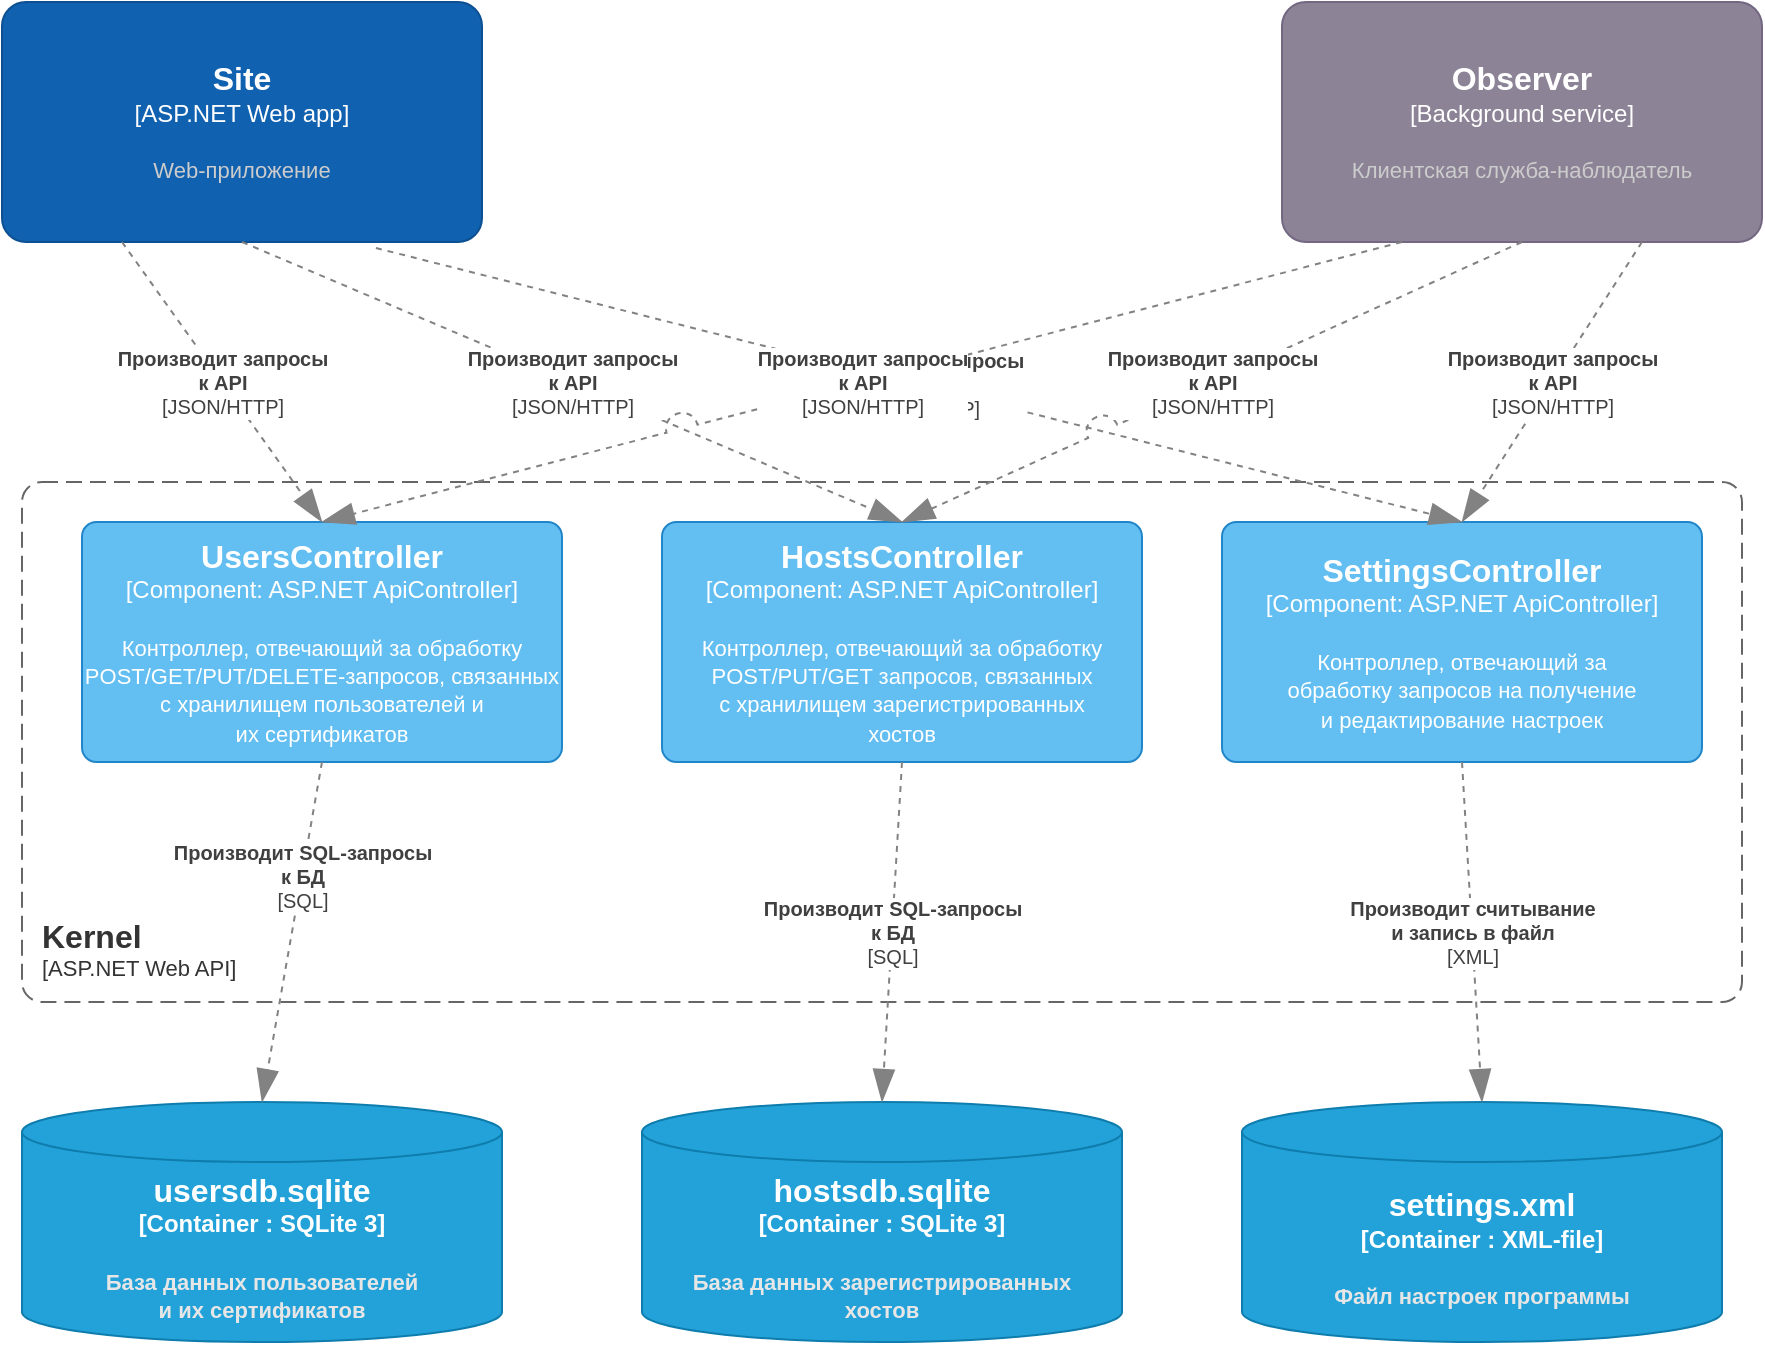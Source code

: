 <mxfile version="16.6.8" type="device"><diagram id="nX7aJRzH4teqrg6jZzLc" name="Page-1"><mxGraphModel dx="1422" dy="765" grid="1" gridSize="10" guides="1" tooltips="1" connect="1" arrows="1" fold="1" page="1" pageScale="1" pageWidth="1169" pageHeight="827" math="0" shadow="0"><root><mxCell id="0"/><mxCell id="1" parent="0"/><object placeholders="1" c4Name="Site" c4Type="ASP.NET Web app" c4Description="Web-приложение" label="&lt;font style=&quot;font-size: 16px&quot;&gt;&lt;b&gt;%c4Name%&lt;/b&gt;&lt;/font&gt;&lt;div&gt;[%c4Type%]&lt;/div&gt;&lt;br&gt;&lt;div&gt;&lt;font style=&quot;font-size: 11px&quot;&gt;&lt;font color=&quot;#cccccc&quot;&gt;%c4Description%&lt;/font&gt;&lt;/div&gt;" id="vqpuRSC6gua9oXsJ_tIg-1"><mxCell style="rounded=1;whiteSpace=wrap;html=1;labelBackgroundColor=none;fillColor=#1061B0;fontColor=#ffffff;align=center;arcSize=10;strokeColor=#0D5091;metaEdit=1;resizable=0;points=[[0.25,0,0],[0.5,0,0],[0.75,0,0],[1,0.25,0],[1,0.5,0],[1,0.75,0],[0.75,1,0],[0.5,1,0],[0.25,1,0],[0,0.75,0],[0,0.5,0],[0,0.25,0]];" parent="1" vertex="1"><mxGeometry x="160" y="40" width="240" height="120" as="geometry"/></mxCell></object><object placeholders="1" c4Name="Observer" c4Type="Background service" c4Description="Клиентская служба-наблюдатель" label="&lt;font style=&quot;font-size: 16px&quot;&gt;&lt;b&gt;%c4Name%&lt;/b&gt;&lt;/font&gt;&lt;div&gt;[%c4Type%]&lt;/div&gt;&lt;br&gt;&lt;div&gt;&lt;font style=&quot;font-size: 11px&quot;&gt;&lt;font color=&quot;#cccccc&quot;&gt;%c4Description%&lt;/font&gt;&lt;/div&gt;" id="vqpuRSC6gua9oXsJ_tIg-3"><mxCell style="rounded=1;whiteSpace=wrap;html=1;labelBackgroundColor=none;fillColor=#8C8496;fontColor=#ffffff;align=center;arcSize=10;strokeColor=#736782;metaEdit=1;resizable=0;points=[[0.25,0,0],[0.5,0,0],[0.75,0,0],[1,0.25,0],[1,0.5,0],[1,0.75,0],[0.75,1,0],[0.5,1,0],[0.25,1,0],[0,0.75,0],[0,0.5,0],[0,0.25,0]];" parent="1" vertex="1"><mxGeometry x="800" y="40" width="240" height="120" as="geometry"/></mxCell></object><object placeholders="1" c4Name="Kernel" c4Type="ContainerScopeBoundary" c4Application="ASP.NET Web API" label="&lt;font style=&quot;font-size: 16px&quot;&gt;&lt;b&gt;&lt;div style=&quot;text-align: left&quot;&gt;%c4Name%&lt;/div&gt;&lt;/b&gt;&lt;/font&gt;&lt;div style=&quot;text-align: left&quot;&gt;[%c4Application%]&lt;/div&gt;" id="vqpuRSC6gua9oXsJ_tIg-4"><mxCell style="rounded=1;fontSize=11;whiteSpace=wrap;html=1;dashed=1;arcSize=20;fillColor=none;strokeColor=#666666;fontColor=#333333;labelBackgroundColor=none;align=left;verticalAlign=bottom;labelBorderColor=none;spacingTop=0;spacing=10;dashPattern=8 4;metaEdit=1;rotatable=0;perimeter=rectanglePerimeter;noLabel=0;labelPadding=0;allowArrows=0;connectable=0;expand=0;recursiveResize=0;editable=1;pointerEvents=0;absoluteArcSize=1;points=[[0.25,0,0],[0.5,0,0],[0.75,0,0],[1,0.25,0],[1,0.5,0],[1,0.75,0],[0.75,1,0],[0.5,1,0],[0.25,1,0],[0,0.75,0],[0,0.5,0],[0,0.25,0]];" parent="1" vertex="1"><mxGeometry x="170" y="280" width="860" height="260" as="geometry"/></mxCell></object><object placeholders="1" c4Name="UsersController" c4Type="Component" c4Technology="ASP.NET ApiController" c4Description="Контроллер, отвечающий за обработку&#10;POST/GET/PUT/DELETE-запросов, связанных&#10;с хранилищем пользователей и&#10;их сертификатов" label="&lt;font style=&quot;font-size: 16px&quot;&gt;&lt;b&gt;%c4Name%&lt;/b&gt;&lt;/font&gt;&lt;div&gt;[%c4Type%: %c4Technology%]&lt;/div&gt;&lt;br&gt;&lt;div&gt;&lt;font style=&quot;font-size: 11px&quot;&gt;%c4Description%&lt;/font&gt;&lt;/div&gt;" id="vqpuRSC6gua9oXsJ_tIg-5"><mxCell style="rounded=1;whiteSpace=wrap;html=1;labelBackgroundColor=none;fillColor=#63BEF2;fontColor=#ffffff;align=center;arcSize=6;strokeColor=#2086C9;metaEdit=1;resizable=0;points=[[0.25,0,0],[0.5,0,0],[0.75,0,0],[1,0.25,0],[1,0.5,0],[1,0.75,0],[0.75,1,0],[0.5,1,0],[0.25,1,0],[0,0.75,0],[0,0.5,0],[0,0.25,0]];" parent="1" vertex="1"><mxGeometry x="200" y="300" width="240" height="120" as="geometry"/></mxCell></object><object placeholders="1" c4Name="HostsController" c4Type="Component" c4Technology="ASP.NET ApiController" c4Description="Контроллер, отвечающий за обработку&#10;POST/PUT/GET запросов, связанных&#10;с хранилищем зарегистрированных &#10;хостов" label="&lt;font style=&quot;font-size: 16px&quot;&gt;&lt;b&gt;%c4Name%&lt;/b&gt;&lt;/font&gt;&lt;div&gt;[%c4Type%: %c4Technology%]&lt;/div&gt;&lt;br&gt;&lt;div&gt;&lt;font style=&quot;font-size: 11px&quot;&gt;%c4Description%&lt;/font&gt;&lt;/div&gt;" id="vqpuRSC6gua9oXsJ_tIg-6"><mxCell style="rounded=1;whiteSpace=wrap;html=1;labelBackgroundColor=none;fillColor=#63BEF2;fontColor=#ffffff;align=center;arcSize=6;strokeColor=#2086C9;metaEdit=1;resizable=0;points=[[0.25,0,0],[0.5,0,0],[0.75,0,0],[1,0.25,0],[1,0.5,0],[1,0.75,0],[0.75,1,0],[0.5,1,0],[0.25,1,0],[0,0.75,0],[0,0.5,0],[0,0.25,0]];" parent="1" vertex="1"><mxGeometry x="490" y="300" width="240" height="120" as="geometry"/></mxCell></object><object placeholders="1" c4Name="SettingsController" c4Type="Component" c4Technology="ASP.NET ApiController" c4Description="Контроллер, отвечающий за &#10;обработку запросов на получение&#10;и редактирование настроек" label="&lt;font style=&quot;font-size: 16px&quot;&gt;&lt;b&gt;%c4Name%&lt;/b&gt;&lt;/font&gt;&lt;div&gt;[%c4Type%: %c4Technology%]&lt;/div&gt;&lt;br&gt;&lt;div&gt;&lt;font style=&quot;font-size: 11px&quot;&gt;%c4Description%&lt;/font&gt;&lt;/div&gt;" id="vqpuRSC6gua9oXsJ_tIg-7"><mxCell style="rounded=1;whiteSpace=wrap;html=1;labelBackgroundColor=none;fillColor=#63BEF2;fontColor=#ffffff;align=center;arcSize=6;strokeColor=#2086C9;metaEdit=1;resizable=0;points=[[0.25,0,0],[0.5,0,0],[0.75,0,0],[1,0.25,0],[1,0.5,0],[1,0.75,0],[0.75,1,0],[0.5,1,0],[0.25,1,0],[0,0.75,0],[0,0.5,0],[0,0.25,0]];" parent="1" vertex="1"><mxGeometry x="770" y="300" width="240" height="120" as="geometry"/></mxCell></object><object placeholders="1" c4Type="Relationship" c4Technology="JSON/HTTP" c4Description="Производит запросы &#10;к API" label="&lt;div style=&quot;text-align: left&quot;&gt;&lt;div style=&quot;text-align: center&quot;&gt;&lt;b&gt;%c4Description%&lt;/b&gt;&lt;/div&gt;&lt;div style=&quot;text-align: center&quot;&gt;[%c4Technology%]&lt;/div&gt;&lt;/div&gt;" id="vqpuRSC6gua9oXsJ_tIg-8"><mxCell style="endArrow=blockThin;html=1;fontSize=10;fontColor=#404040;strokeWidth=1;endFill=1;strokeColor=#828282;elbow=vertical;metaEdit=1;endSize=14;startSize=14;jumpStyle=arc;jumpSize=16;rounded=0;dashed=1;exitX=0.25;exitY=1;exitDx=0;exitDy=0;exitPerimeter=0;entryX=0.5;entryY=0;entryDx=0;entryDy=0;entryPerimeter=0;" parent="1" source="vqpuRSC6gua9oXsJ_tIg-1" target="vqpuRSC6gua9oXsJ_tIg-5" edge="1"><mxGeometry width="240" relative="1" as="geometry"><mxPoint x="280" y="440" as="sourcePoint"/><mxPoint x="520" y="440" as="targetPoint"/></mxGeometry></mxCell></object><object placeholders="1" c4Type="Relationship" c4Technology="JSON/HTTP" c4Description="Производит запросы &#10;к API" label="&lt;div style=&quot;text-align: left&quot;&gt;&lt;div style=&quot;text-align: center&quot;&gt;&lt;b&gt;%c4Description%&lt;/b&gt;&lt;/div&gt;&lt;div style=&quot;text-align: center&quot;&gt;[%c4Technology%]&lt;/div&gt;&lt;/div&gt;" id="vqpuRSC6gua9oXsJ_tIg-9"><mxCell style="endArrow=blockThin;html=1;fontSize=10;fontColor=#404040;strokeWidth=1;endFill=1;strokeColor=#828282;elbow=vertical;metaEdit=1;endSize=14;startSize=14;jumpStyle=arc;jumpSize=16;rounded=0;dashed=1;exitX=0.5;exitY=1;exitDx=0;exitDy=0;exitPerimeter=0;entryX=0.5;entryY=0;entryDx=0;entryDy=0;entryPerimeter=0;" parent="1" source="vqpuRSC6gua9oXsJ_tIg-1" target="vqpuRSC6gua9oXsJ_tIg-6" edge="1"><mxGeometry width="240" relative="1" as="geometry"><mxPoint x="410" y="430" as="sourcePoint"/><mxPoint x="650" y="430" as="targetPoint"/></mxGeometry></mxCell></object><object placeholders="1" c4Type="Relationship" c4Technology="JSON/HTTP" c4Description="Производит запросы&#10;к API" label="&lt;div style=&quot;text-align: left&quot;&gt;&lt;div style=&quot;text-align: center&quot;&gt;&lt;b&gt;%c4Description%&lt;/b&gt;&lt;/div&gt;&lt;div style=&quot;text-align: center&quot;&gt;[%c4Technology%]&lt;/div&gt;&lt;/div&gt;" id="vqpuRSC6gua9oXsJ_tIg-10"><mxCell style="endArrow=blockThin;html=1;fontSize=10;fontColor=#404040;strokeWidth=1;endFill=1;strokeColor=#828282;elbow=vertical;metaEdit=1;endSize=14;startSize=14;jumpStyle=arc;jumpSize=16;rounded=0;dashed=1;exitX=0.779;exitY=1.025;exitDx=0;exitDy=0;exitPerimeter=0;entryX=0.5;entryY=0;entryDx=0;entryDy=0;entryPerimeter=0;" parent="1" source="vqpuRSC6gua9oXsJ_tIg-1" target="vqpuRSC6gua9oXsJ_tIg-7" edge="1"><mxGeometry width="240" relative="1" as="geometry"><mxPoint x="410" y="450" as="sourcePoint"/><mxPoint x="650" y="450" as="targetPoint"/></mxGeometry></mxCell></object><object placeholders="1" c4Type="usersdb.sqlite" c4Container="Container " c4Technology="SQLite 3" c4Description="База данных пользователей&#10;и их сертификатов" label="&lt;font style=&quot;font-size: 16px&quot;&gt;&lt;b&gt;%c4Type%&lt;/font&gt;&lt;div&gt;[%c4Container%:&amp;nbsp;%c4Technology%]&lt;/div&gt;&lt;br&gt;&lt;div&gt;&lt;font style=&quot;font-size: 11px&quot;&gt;&lt;font color=&quot;#E6E6E6&quot;&gt;%c4Description%&lt;/font&gt;&lt;/div&gt;" id="vqpuRSC6gua9oXsJ_tIg-11"><mxCell style="shape=cylinder3;size=15;whiteSpace=wrap;html=1;boundedLbl=1;rounded=0;labelBackgroundColor=none;fillColor=#23A2D9;fontSize=12;fontColor=#ffffff;align=center;strokeColor=#0E7DAD;metaEdit=1;points=[[0.5,0,0],[1,0.25,0],[1,0.5,0],[1,0.75,0],[0.5,1,0],[0,0.75,0],[0,0.5,0],[0,0.25,0]];resizable=0;" parent="1" vertex="1"><mxGeometry x="170" y="590" width="240" height="120" as="geometry"/></mxCell></object><object placeholders="1" c4Type="Relationship" c4Technology="JSON/HTTP" c4Description="Производит запросы &#10;к API" label="&lt;div style=&quot;text-align: left&quot;&gt;&lt;div style=&quot;text-align: center&quot;&gt;&lt;b&gt;%c4Description%&lt;/b&gt;&lt;/div&gt;&lt;div style=&quot;text-align: center&quot;&gt;[%c4Technology%]&lt;/div&gt;&lt;/div&gt;" id="vqpuRSC6gua9oXsJ_tIg-13"><mxCell style="endArrow=blockThin;html=1;fontSize=10;fontColor=#404040;strokeWidth=1;endFill=1;strokeColor=#828282;elbow=vertical;metaEdit=1;endSize=14;startSize=14;jumpStyle=arc;jumpSize=16;rounded=0;dashed=1;exitX=0.25;exitY=1;exitDx=0;exitDy=0;exitPerimeter=0;entryX=0.5;entryY=0;entryDx=0;entryDy=0;entryPerimeter=0;" parent="1" source="vqpuRSC6gua9oXsJ_tIg-3" target="vqpuRSC6gua9oXsJ_tIg-5" edge="1"><mxGeometry width="240" relative="1" as="geometry"><mxPoint x="585" y="40" as="sourcePoint"/><mxPoint x="685" y="180" as="targetPoint"/></mxGeometry></mxCell></object><object placeholders="1" c4Type="Relationship" c4Technology="JSON/HTTP" c4Description="Производит запросы &#10;к API" label="&lt;div style=&quot;text-align: left&quot;&gt;&lt;div style=&quot;text-align: center&quot;&gt;&lt;b&gt;%c4Description%&lt;/b&gt;&lt;/div&gt;&lt;div style=&quot;text-align: center&quot;&gt;[%c4Technology%]&lt;/div&gt;&lt;/div&gt;" id="vqpuRSC6gua9oXsJ_tIg-14"><mxCell style="endArrow=blockThin;html=1;fontSize=10;fontColor=#404040;strokeWidth=1;endFill=1;strokeColor=#828282;elbow=vertical;metaEdit=1;endSize=14;startSize=14;jumpStyle=arc;jumpSize=16;rounded=0;dashed=1;exitX=0.75;exitY=1;exitDx=0;exitDy=0;exitPerimeter=0;entryX=0.5;entryY=0;entryDx=0;entryDy=0;entryPerimeter=0;" parent="1" source="vqpuRSC6gua9oXsJ_tIg-3" target="vqpuRSC6gua9oXsJ_tIg-7" edge="1"><mxGeometry width="240" relative="1" as="geometry"><mxPoint x="490" y="30" as="sourcePoint"/><mxPoint x="590" y="170" as="targetPoint"/></mxGeometry></mxCell></object><object placeholders="1" c4Type="Relationship" c4Technology="JSON/HTTP" c4Description="Производит запросы &#10;к API" label="&lt;div style=&quot;text-align: left&quot;&gt;&lt;div style=&quot;text-align: center&quot;&gt;&lt;b&gt;%c4Description%&lt;/b&gt;&lt;/div&gt;&lt;div style=&quot;text-align: center&quot;&gt;[%c4Technology%]&lt;/div&gt;&lt;/div&gt;" id="vqpuRSC6gua9oXsJ_tIg-15"><mxCell style="endArrow=blockThin;html=1;fontSize=10;fontColor=#404040;strokeWidth=1;endFill=1;strokeColor=#828282;elbow=vertical;metaEdit=1;endSize=14;startSize=14;jumpStyle=arc;jumpSize=16;rounded=0;dashed=1;exitX=0.5;exitY=1;exitDx=0;exitDy=0;exitPerimeter=0;entryX=0.5;entryY=0;entryDx=0;entryDy=0;entryPerimeter=0;" parent="1" source="vqpuRSC6gua9oXsJ_tIg-3" target="vqpuRSC6gua9oXsJ_tIg-6" edge="1"><mxGeometry width="240" relative="1" as="geometry"><mxPoint x="450" y="70" as="sourcePoint"/><mxPoint x="550" y="210" as="targetPoint"/></mxGeometry></mxCell></object><object placeholders="1" c4Type="hostsdb.sqlite" c4Container="Container " c4Technology="SQLite 3" c4Description="База данных зарегистрированных&#10;хостов" label="&lt;font style=&quot;font-size: 16px&quot;&gt;&lt;b&gt;%c4Type%&lt;/font&gt;&lt;div&gt;[%c4Container%:&amp;nbsp;%c4Technology%]&lt;/div&gt;&lt;br&gt;&lt;div&gt;&lt;font style=&quot;font-size: 11px&quot;&gt;&lt;font color=&quot;#E6E6E6&quot;&gt;%c4Description%&lt;/font&gt;&lt;/div&gt;" id="vqpuRSC6gua9oXsJ_tIg-16"><mxCell style="shape=cylinder3;size=15;whiteSpace=wrap;html=1;boundedLbl=1;rounded=0;labelBackgroundColor=none;fillColor=#23A2D9;fontSize=12;fontColor=#ffffff;align=center;strokeColor=#0E7DAD;metaEdit=1;points=[[0.5,0,0],[1,0.25,0],[1,0.5,0],[1,0.75,0],[0.5,1,0],[0,0.75,0],[0,0.5,0],[0,0.25,0]];resizable=0;" parent="1" vertex="1"><mxGeometry x="480" y="590" width="240" height="120" as="geometry"/></mxCell></object><object placeholders="1" c4Type="settings.xml" c4Container="Container " c4Technology="XML-file" c4Description="Файл настроек программы" label="&lt;font style=&quot;font-size: 16px&quot;&gt;&lt;b&gt;%c4Type%&lt;/font&gt;&lt;div&gt;[%c4Container%:&amp;nbsp;%c4Technology%]&lt;/div&gt;&lt;br&gt;&lt;div&gt;&lt;font style=&quot;font-size: 11px&quot;&gt;&lt;font color=&quot;#E6E6E6&quot;&gt;%c4Description%&lt;/font&gt;&lt;/div&gt;" id="vqpuRSC6gua9oXsJ_tIg-17"><mxCell style="shape=cylinder3;size=15;whiteSpace=wrap;html=1;boundedLbl=1;rounded=0;labelBackgroundColor=none;fillColor=#23A2D9;fontSize=12;fontColor=#ffffff;align=center;strokeColor=#0E7DAD;metaEdit=1;points=[[0.5,0,0],[1,0.25,0],[1,0.5,0],[1,0.75,0],[0.5,1,0],[0,0.75,0],[0,0.5,0],[0,0.25,0]];resizable=0;" parent="1" vertex="1"><mxGeometry x="780" y="590" width="240" height="120" as="geometry"/></mxCell></object><object placeholders="1" c4Type="Relationship" c4Technology="SQL" c4Description="Производит SQL-запросы&#10;к БД" label="&lt;div style=&quot;text-align: left&quot;&gt;&lt;div style=&quot;text-align: center&quot;&gt;&lt;b&gt;%c4Description%&lt;/b&gt;&lt;/div&gt;&lt;div style=&quot;text-align: center&quot;&gt;[%c4Technology%]&lt;/div&gt;&lt;/div&gt;" id="vqpuRSC6gua9oXsJ_tIg-18"><mxCell style="endArrow=blockThin;html=1;fontSize=10;fontColor=#404040;strokeWidth=1;endFill=1;strokeColor=#828282;elbow=vertical;metaEdit=1;endSize=14;startSize=14;jumpStyle=arc;jumpSize=16;rounded=0;dashed=1;exitX=0.5;exitY=1;exitDx=0;exitDy=0;exitPerimeter=0;entryX=0.5;entryY=0;entryDx=0;entryDy=0;entryPerimeter=0;" parent="1" source="vqpuRSC6gua9oXsJ_tIg-5" target="vqpuRSC6gua9oXsJ_tIg-11" edge="1"><mxGeometry x="-0.333" width="240" relative="1" as="geometry"><mxPoint x="50" y="230" as="sourcePoint"/><mxPoint x="290" y="230" as="targetPoint"/><mxPoint as="offset"/></mxGeometry></mxCell></object><object placeholders="1" c4Type="Relationship" c4Technology="SQL" c4Description="Производит SQL-запросы&#10;к БД" label="&lt;div style=&quot;text-align: left&quot;&gt;&lt;div style=&quot;text-align: center&quot;&gt;&lt;b&gt;%c4Description%&lt;/b&gt;&lt;/div&gt;&lt;div style=&quot;text-align: center&quot;&gt;[%c4Technology%]&lt;/div&gt;&lt;/div&gt;" id="vqpuRSC6gua9oXsJ_tIg-19"><mxCell style="endArrow=blockThin;html=1;fontSize=10;fontColor=#404040;strokeWidth=1;endFill=1;strokeColor=#828282;elbow=vertical;metaEdit=1;endSize=14;startSize=14;jumpStyle=arc;jumpSize=16;rounded=0;dashed=1;exitX=0.5;exitY=1;exitDx=0;exitDy=0;exitPerimeter=0;entryX=0.5;entryY=0;entryDx=0;entryDy=0;entryPerimeter=0;" parent="1" source="vqpuRSC6gua9oXsJ_tIg-6" target="vqpuRSC6gua9oXsJ_tIg-16" edge="1"><mxGeometry width="240" relative="1" as="geometry"><mxPoint x="770" y="440" as="sourcePoint"/><mxPoint x="740" y="620" as="targetPoint"/></mxGeometry></mxCell></object><object placeholders="1" c4Type="Relationship" c4Technology="XML" c4Description="Производит считывание&#10;и запись в файл" label="&lt;div style=&quot;text-align: left&quot;&gt;&lt;div style=&quot;text-align: center&quot;&gt;&lt;b&gt;%c4Description%&lt;/b&gt;&lt;/div&gt;&lt;div style=&quot;text-align: center&quot;&gt;[%c4Technology%]&lt;/div&gt;&lt;/div&gt;" id="vqpuRSC6gua9oXsJ_tIg-20"><mxCell style="endArrow=blockThin;html=1;fontSize=10;fontColor=#404040;strokeWidth=1;endFill=1;strokeColor=#828282;elbow=vertical;metaEdit=1;endSize=14;startSize=14;jumpStyle=arc;jumpSize=16;rounded=0;dashed=1;exitX=0.5;exitY=1;exitDx=0;exitDy=0;exitPerimeter=0;entryX=0.5;entryY=0;entryDx=0;entryDy=0;entryPerimeter=0;" parent="1" source="vqpuRSC6gua9oXsJ_tIg-7" target="vqpuRSC6gua9oXsJ_tIg-17" edge="1"><mxGeometry width="240" relative="1" as="geometry"><mxPoint x="730" y="470" as="sourcePoint"/><mxPoint x="970" y="470" as="targetPoint"/></mxGeometry></mxCell></object></root></mxGraphModel></diagram></mxfile>